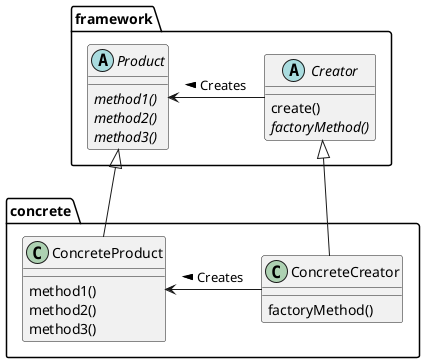 @startuml
package framework <<Folder>> {
	abstract class Creator {
		create()
		{abstract} factoryMethod()
	}

	abstract class Product {
		{abstract} method1()
		{abstract} method2()
		{abstract} method3()
	}
}

package concrete <<Folder>> {
	class ConcreteCreator {
		factoryMethod()
	}

	class ConcreteProduct {
		method1()
		method2()
		method3()
	}
}

Product <-right- Creator : Creates <
ConcreteProduct <-right- ConcreteCreator : Creates <
Creator <|-down- ConcreteCreator
Product <|-down- ConcreteProduct
@enduml